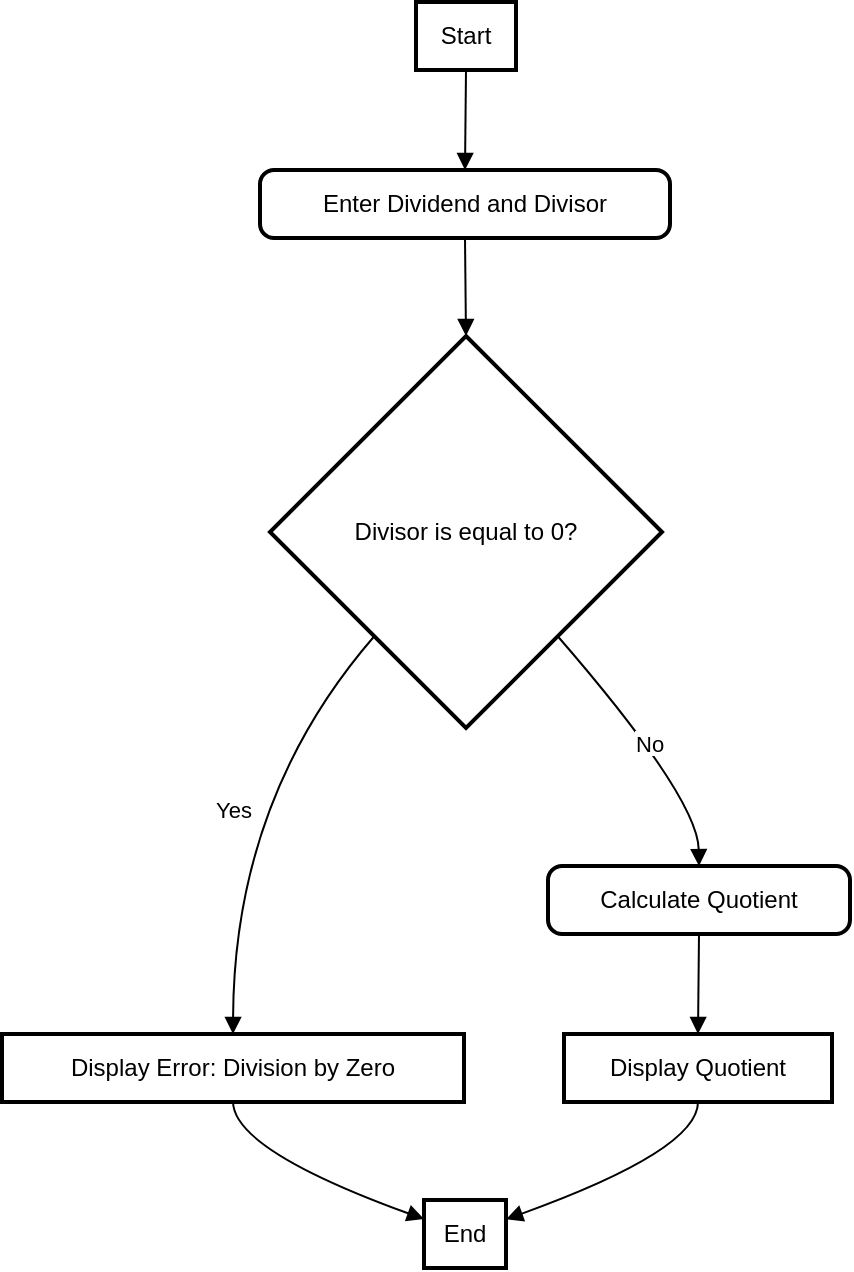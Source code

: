 <mxfile version="24.7.12">
  <diagram name="หน้า-1" id="lxRHMa369Dqf4K_P_VM-">
    <mxGraphModel>
      <root>
        <mxCell id="0" />
        <mxCell id="1" parent="0" />
        <mxCell id="2" value="Start" style="whiteSpace=wrap;strokeWidth=2;" vertex="1" parent="1">
          <mxGeometry x="207" width="50" height="34" as="geometry" />
        </mxCell>
        <mxCell id="3" value="Enter Dividend and Divisor" style="rounded=1;absoluteArcSize=1;arcSize=14;whiteSpace=wrap;strokeWidth=2;" vertex="1" parent="1">
          <mxGeometry x="129" y="84" width="205" height="34" as="geometry" />
        </mxCell>
        <mxCell id="4" value="Divisor is equal to 0?" style="rhombus;strokeWidth=2;whiteSpace=wrap;" vertex="1" parent="1">
          <mxGeometry x="134" y="167" width="196" height="196" as="geometry" />
        </mxCell>
        <mxCell id="5" value="Calculate Quotient" style="rounded=1;absoluteArcSize=1;arcSize=14;whiteSpace=wrap;strokeWidth=2;" vertex="1" parent="1">
          <mxGeometry x="273" y="432" width="151" height="34" as="geometry" />
        </mxCell>
        <mxCell id="6" value="Display Quotient" style="whiteSpace=wrap;strokeWidth=2;" vertex="1" parent="1">
          <mxGeometry x="281" y="516" width="134" height="34" as="geometry" />
        </mxCell>
        <mxCell id="7" value="Display Error: Division by Zero" style="whiteSpace=wrap;strokeWidth=2;" vertex="1" parent="1">
          <mxGeometry y="516" width="231" height="34" as="geometry" />
        </mxCell>
        <mxCell id="8" value="End" style="whiteSpace=wrap;strokeWidth=2;" vertex="1" parent="1">
          <mxGeometry x="211" y="599" width="41" height="34" as="geometry" />
        </mxCell>
        <mxCell id="9" value="" style="curved=1;startArrow=none;endArrow=block;exitX=0.5;exitY=0.99;entryX=0.5;entryY=-0.01;" edge="1" parent="1" source="2" target="3">
          <mxGeometry relative="1" as="geometry">
            <Array as="points" />
          </mxGeometry>
        </mxCell>
        <mxCell id="10" value="" style="curved=1;startArrow=none;endArrow=block;exitX=0.5;exitY=0.98;entryX=0.5;entryY=0;" edge="1" parent="1" source="3" target="4">
          <mxGeometry relative="1" as="geometry">
            <Array as="points" />
          </mxGeometry>
        </mxCell>
        <mxCell id="11" value="No" style="curved=1;startArrow=none;endArrow=block;exitX=0.94;exitY=1;entryX=0.5;entryY=0;" edge="1" parent="1" source="4" target="5">
          <mxGeometry relative="1" as="geometry">
            <Array as="points">
              <mxPoint x="348" y="398" />
            </Array>
          </mxGeometry>
        </mxCell>
        <mxCell id="12" value="" style="curved=1;startArrow=none;endArrow=block;exitX=0.5;exitY=0.99;entryX=0.5;entryY=-0.01;" edge="1" parent="1" source="5" target="6">
          <mxGeometry relative="1" as="geometry">
            <Array as="points" />
          </mxGeometry>
        </mxCell>
        <mxCell id="13" value="Yes" style="curved=1;startArrow=none;endArrow=block;exitX=0.06;exitY=1;entryX=0.5;entryY=-0.01;" edge="1" parent="1" source="4" target="7">
          <mxGeometry relative="1" as="geometry">
            <Array as="points">
              <mxPoint x="116" y="398" />
            </Array>
          </mxGeometry>
        </mxCell>
        <mxCell id="14" value="" style="curved=1;startArrow=none;endArrow=block;exitX=0.5;exitY=0.98;entryX=0;entryY=0.28;" edge="1" parent="1" source="7" target="8">
          <mxGeometry relative="1" as="geometry">
            <Array as="points">
              <mxPoint x="116" y="574" />
            </Array>
          </mxGeometry>
        </mxCell>
        <mxCell id="15" value="" style="curved=1;startArrow=none;endArrow=block;exitX=0.5;exitY=0.98;entryX=1.01;entryY=0.28;" edge="1" parent="1" source="6" target="8">
          <mxGeometry relative="1" as="geometry">
            <Array as="points">
              <mxPoint x="348" y="574" />
            </Array>
          </mxGeometry>
        </mxCell>
      </root>
    </mxGraphModel>
  </diagram>
</mxfile>
